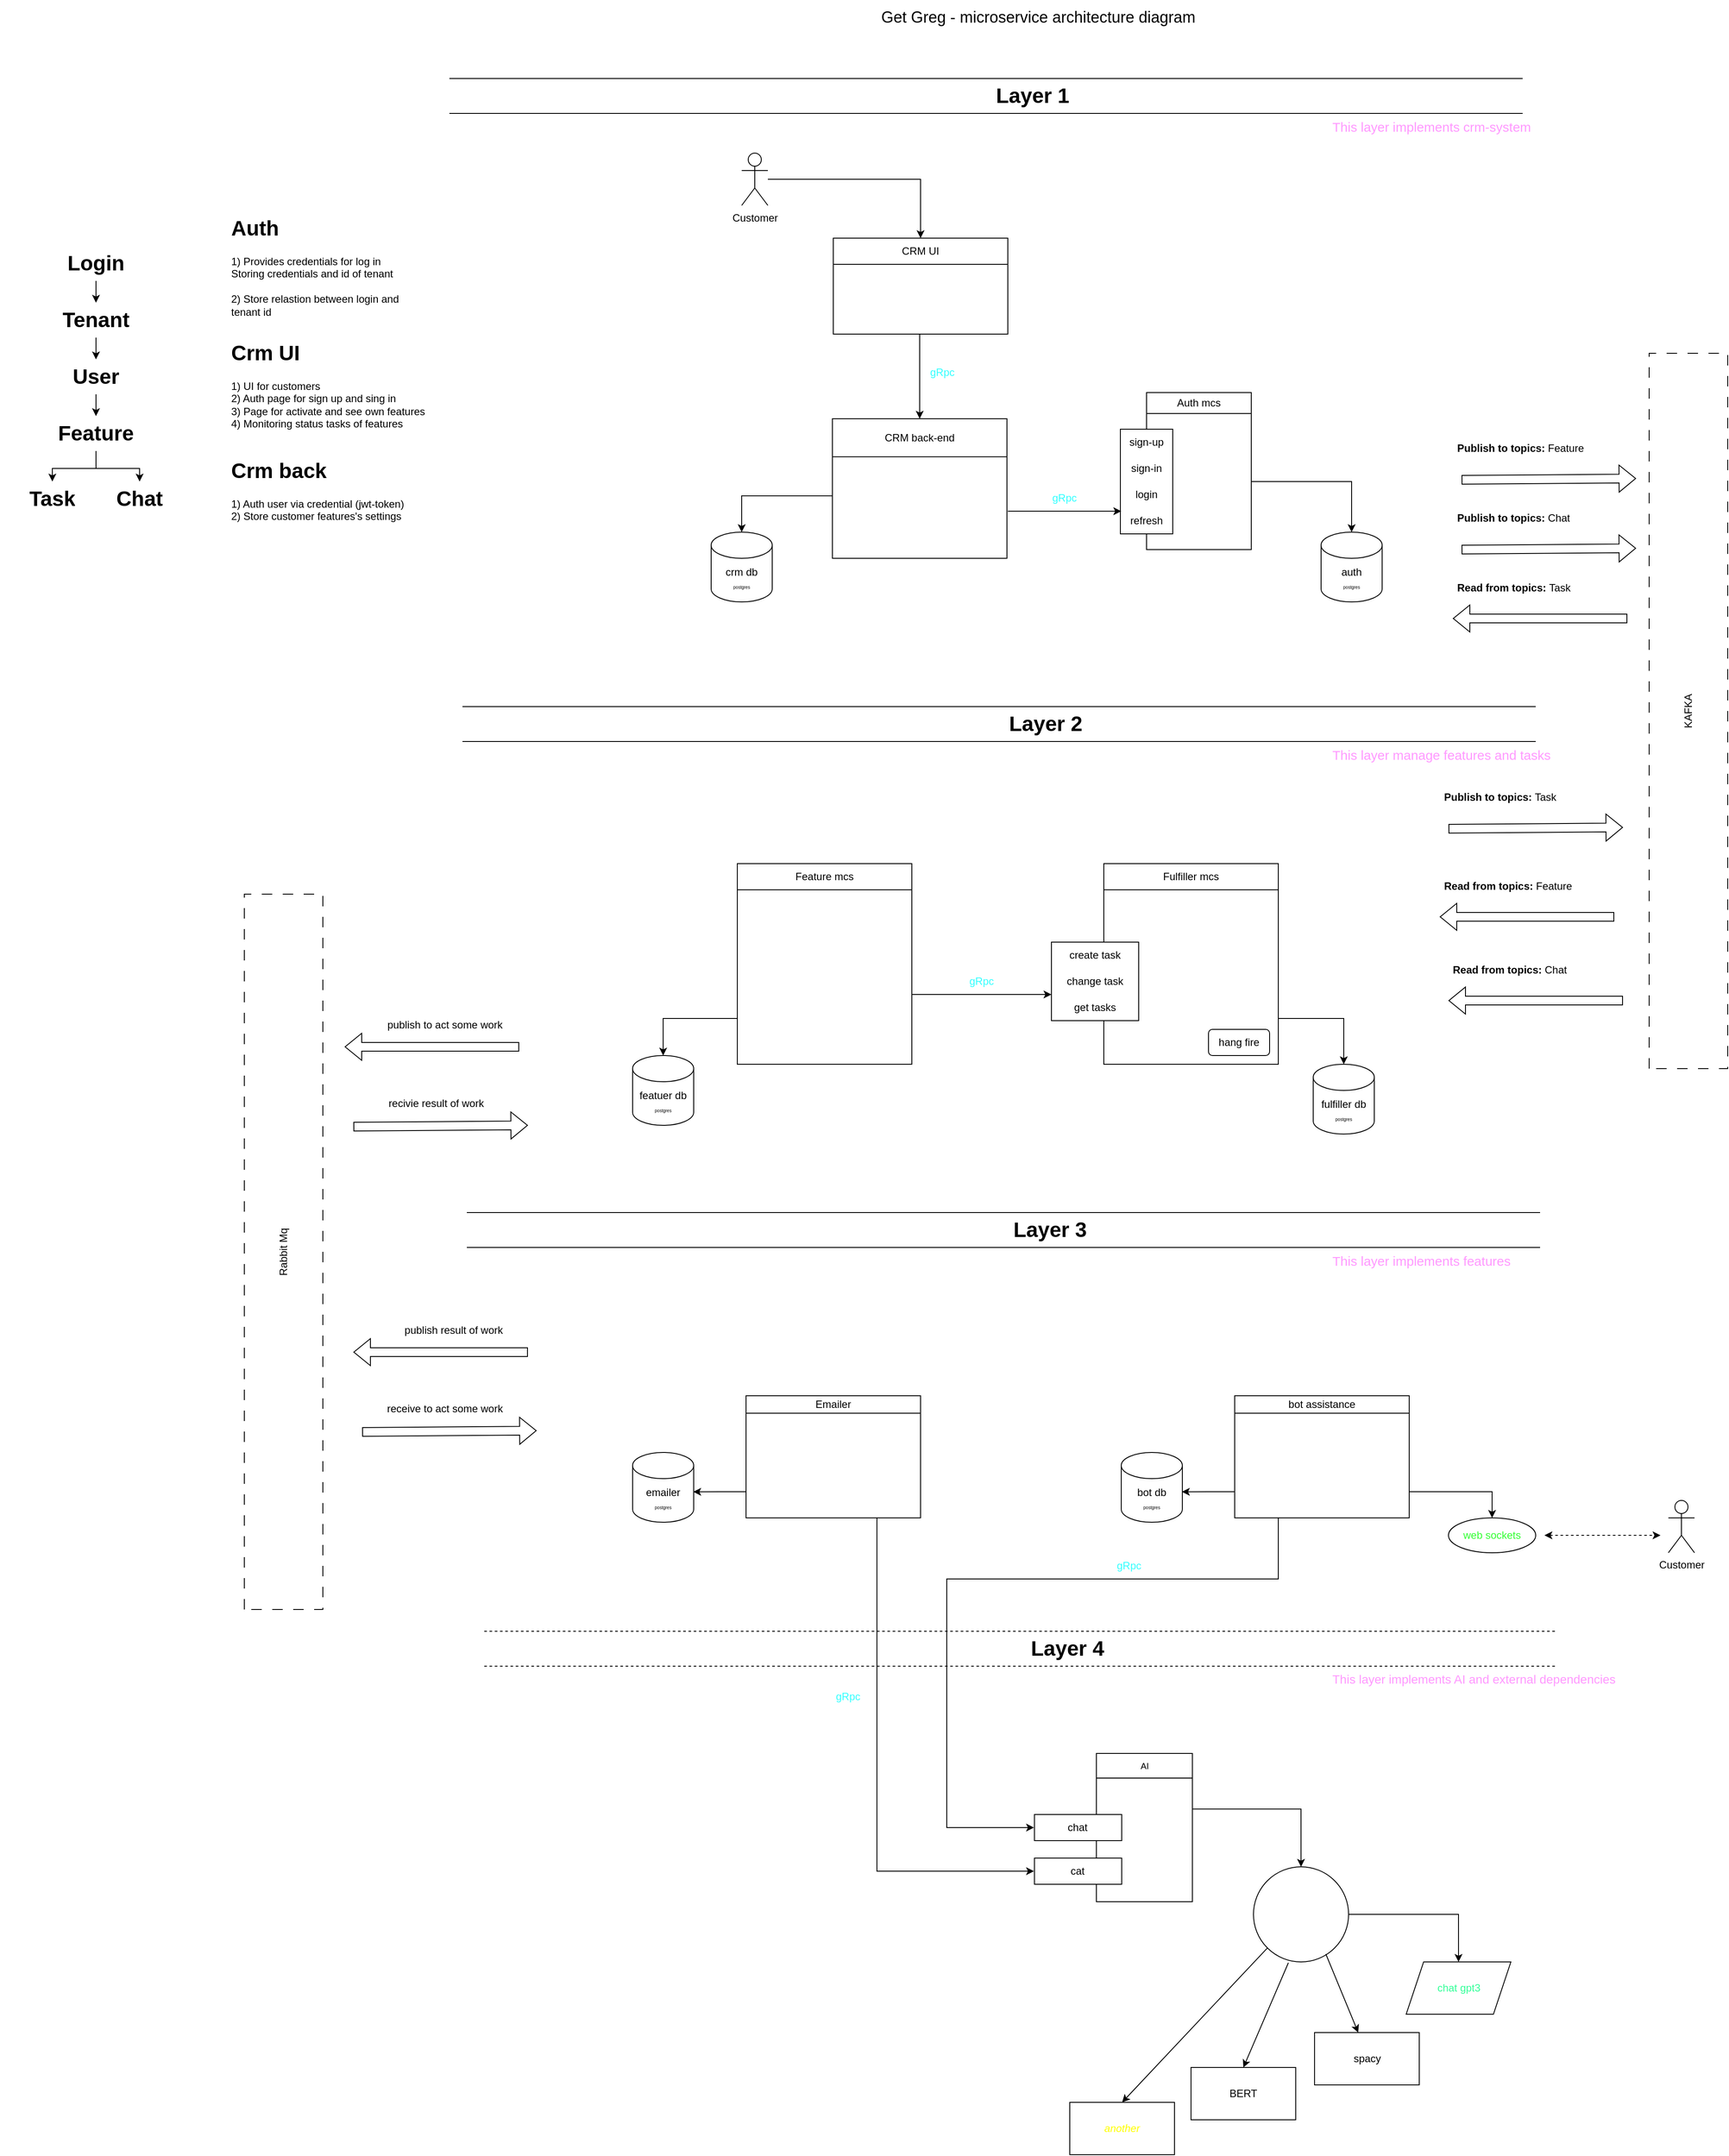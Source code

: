 <mxfile compressed="false" version="21.2.8" type="device">
  <diagram name="Page-1" id="eSH_kngfNYyGtqiUAU6l">
    <mxGraphModel dx="2621" dy="1452" grid="0" gridSize="10" guides="1" tooltips="1" connect="1" arrows="1" fold="1" page="0" pageScale="1" pageWidth="850" pageHeight="1100" math="0" shadow="0">
      <root>
        <mxCell id="0" />
        <mxCell id="1" parent="0" />
        <mxCell id="uR5h2Ec_g3wLGEOiE3Os-3" value="&lt;font style=&quot;font-size: 18px;&quot;&gt;Get Greg - microservice architecture diagram&lt;/font&gt;" style="text;html=1;strokeColor=none;fillColor=none;align=center;verticalAlign=middle;whiteSpace=wrap;rounded=0;fontSize=18;labelBackgroundColor=none;" parent="1" vertex="1">
          <mxGeometry x="360" y="-60" width="530" height="40" as="geometry" />
        </mxCell>
        <mxCell id="uR5h2Ec_g3wLGEOiE3Os-44" style="edgeStyle=orthogonalEdgeStyle;rounded=0;orthogonalLoop=1;jettySize=auto;html=1;exitX=0;exitY=0.75;exitDx=0;exitDy=0;entryX=0.993;entryY=0.564;entryDx=0;entryDy=0;entryPerimeter=0;labelBackgroundColor=none;fontColor=default;" parent="1" source="uR5h2Ec_g3wLGEOiE3Os-4" target="uR5h2Ec_g3wLGEOiE3Os-2" edge="1">
          <mxGeometry relative="1" as="geometry">
            <mxPoint x="240" y="1650" as="targetPoint" />
          </mxGeometry>
        </mxCell>
        <mxCell id="uR5h2Ec_g3wLGEOiE3Os-2" value="emailer&lt;br&gt;&lt;font style=&quot;font-size: 5px;&quot;&gt;postgres&lt;/font&gt;" style="shape=cylinder3;whiteSpace=wrap;html=1;boundedLbl=1;backgroundOutline=1;size=15;labelBackgroundColor=none;" parent="1" vertex="1">
          <mxGeometry x="160" y="1605" width="70" height="80" as="geometry" />
        </mxCell>
        <mxCell id="uR5h2Ec_g3wLGEOiE3Os-51" value="auth&lt;br&gt;&lt;font style=&quot;font-size: 5px;&quot;&gt;postgres&lt;/font&gt;" style="shape=cylinder3;whiteSpace=wrap;html=1;boundedLbl=1;backgroundOutline=1;size=15;verticalAlign=middle;labelBackgroundColor=none;" parent="1" vertex="1">
          <mxGeometry x="949" y="550" width="70" height="80" as="geometry" />
        </mxCell>
        <mxCell id="uR5h2Ec_g3wLGEOiE3Os-101" style="edgeStyle=orthogonalEdgeStyle;rounded=0;orthogonalLoop=1;jettySize=auto;html=1;entryX=0.5;entryY=0;entryDx=0;entryDy=0;labelBackgroundColor=none;fontColor=default;" parent="1" source="uR5h2Ec_g3wLGEOiE3Os-54" target="uR5h2Ec_g3wLGEOiE3Os-50" edge="1">
          <mxGeometry relative="1" as="geometry" />
        </mxCell>
        <mxCell id="uR5h2Ec_g3wLGEOiE3Os-54" value="Customer" style="shape=umlActor;verticalLabelPosition=bottom;verticalAlign=top;html=1;outlineConnect=0;labelBackgroundColor=none;" parent="1" vertex="1">
          <mxGeometry x="285" y="115.5" width="30" height="60" as="geometry" />
        </mxCell>
        <mxCell id="uR5h2Ec_g3wLGEOiE3Os-58" value="" style="group;labelBackgroundColor=none;" parent="1" vertex="1" connectable="0">
          <mxGeometry x="691.53" y="1950" width="110" height="170" as="geometry" />
        </mxCell>
        <mxCell id="uR5h2Ec_g3wLGEOiE3Os-9" value="&lt;font style=&quot;font-size: 10px;&quot;&gt;AI&lt;/font&gt;" style="rounded=0;whiteSpace=wrap;html=1;labelBackgroundColor=none;" parent="uR5h2Ec_g3wLGEOiE3Os-58" vertex="1">
          <mxGeometry width="110" height="28.333" as="geometry" />
        </mxCell>
        <mxCell id="uR5h2Ec_g3wLGEOiE3Os-10" value="" style="rounded=0;whiteSpace=wrap;html=1;labelBackgroundColor=none;" parent="uR5h2Ec_g3wLGEOiE3Os-58" vertex="1">
          <mxGeometry y="28.333" width="110" height="141.667" as="geometry" />
        </mxCell>
        <mxCell id="uR5h2Ec_g3wLGEOiE3Os-275" value="" style="rounded=0;whiteSpace=wrap;html=1;labelBackgroundColor=none;" parent="uR5h2Ec_g3wLGEOiE3Os-58" vertex="1">
          <mxGeometry x="-71" y="120" width="100" height="30" as="geometry" />
        </mxCell>
        <mxCell id="uR5h2Ec_g3wLGEOiE3Os-276" value="cat" style="text;html=1;strokeColor=none;fillColor=none;align=center;verticalAlign=middle;whiteSpace=wrap;rounded=0;labelBackgroundColor=none;" parent="uR5h2Ec_g3wLGEOiE3Os-58" vertex="1">
          <mxGeometry x="-71.53" y="120" width="100" height="30" as="geometry" />
        </mxCell>
        <mxCell id="uR5h2Ec_g3wLGEOiE3Os-59" value="" style="group;labelBackgroundColor=none;" parent="1" vertex="1" connectable="0">
          <mxGeometry x="290" y="1540" width="200" height="140" as="geometry" />
        </mxCell>
        <mxCell id="uR5h2Ec_g3wLGEOiE3Os-1" value="Emailer" style="rounded=0;whiteSpace=wrap;html=1;labelBackgroundColor=none;" parent="uR5h2Ec_g3wLGEOiE3Os-59" vertex="1">
          <mxGeometry width="200" height="20" as="geometry" />
        </mxCell>
        <mxCell id="uR5h2Ec_g3wLGEOiE3Os-4" value="" style="rounded=0;whiteSpace=wrap;html=1;labelBackgroundColor=none;" parent="uR5h2Ec_g3wLGEOiE3Os-59" vertex="1">
          <mxGeometry y="20" width="200" height="120" as="geometry" />
        </mxCell>
        <mxCell id="uR5h2Ec_g3wLGEOiE3Os-64" value="&lt;h1&gt;Auth&lt;/h1&gt;&lt;p&gt;1) Provides credentials for log in&lt;br&gt;Storing credentials and id of tenant&lt;br&gt;&lt;br&gt;2) Store relastion between login and tenant id&amp;nbsp;&lt;/p&gt;" style="text;html=1;strokeColor=none;fillColor=none;spacing=5;spacingTop=-20;whiteSpace=wrap;overflow=hidden;rounded=0;labelBackgroundColor=none;" parent="1" vertex="1">
          <mxGeometry x="-305" y="182" width="210" height="140" as="geometry" />
        </mxCell>
        <mxCell id="uR5h2Ec_g3wLGEOiE3Os-67" value="" style="group;labelBackgroundColor=none;" parent="1" vertex="1" connectable="0">
          <mxGeometry x="749" y="390" width="120" height="180" as="geometry" />
        </mxCell>
        <mxCell id="uR5h2Ec_g3wLGEOiE3Os-65" value="" style="rounded=0;whiteSpace=wrap;html=1;labelBackgroundColor=none;" parent="uR5h2Ec_g3wLGEOiE3Os-67" vertex="1">
          <mxGeometry y="24" width="120" height="156" as="geometry" />
        </mxCell>
        <mxCell id="uR5h2Ec_g3wLGEOiE3Os-66" value="Auth mcs" style="rounded=0;whiteSpace=wrap;html=1;labelBackgroundColor=none;" parent="uR5h2Ec_g3wLGEOiE3Os-67" vertex="1">
          <mxGeometry width="120" height="24" as="geometry" />
        </mxCell>
        <mxCell id="uR5h2Ec_g3wLGEOiE3Os-75" value="" style="group;labelBackgroundColor=none;" parent="uR5h2Ec_g3wLGEOiE3Os-67" vertex="1" connectable="0">
          <mxGeometry x="-30" y="42" width="60" height="120" as="geometry" />
        </mxCell>
        <mxCell id="uR5h2Ec_g3wLGEOiE3Os-78" value="" style="group;labelBackgroundColor=none;" parent="uR5h2Ec_g3wLGEOiE3Os-75" vertex="1" connectable="0">
          <mxGeometry width="60" height="120" as="geometry" />
        </mxCell>
        <mxCell id="uR5h2Ec_g3wLGEOiE3Os-74" value="" style="rounded=0;whiteSpace=wrap;html=1;labelBackgroundColor=none;" parent="uR5h2Ec_g3wLGEOiE3Os-78" vertex="1">
          <mxGeometry width="60" height="120" as="geometry" />
        </mxCell>
        <mxCell id="uR5h2Ec_g3wLGEOiE3Os-69" value="sign-up" style="text;html=1;strokeColor=none;fillColor=none;align=center;verticalAlign=middle;whiteSpace=wrap;rounded=0;labelBackgroundColor=none;" parent="uR5h2Ec_g3wLGEOiE3Os-78" vertex="1">
          <mxGeometry width="60" height="30" as="geometry" />
        </mxCell>
        <mxCell id="uR5h2Ec_g3wLGEOiE3Os-70" value="sign-in" style="text;html=1;strokeColor=none;fillColor=none;align=center;verticalAlign=middle;whiteSpace=wrap;rounded=0;labelBackgroundColor=none;" parent="uR5h2Ec_g3wLGEOiE3Os-78" vertex="1">
          <mxGeometry y="30" width="60" height="30" as="geometry" />
        </mxCell>
        <mxCell id="uR5h2Ec_g3wLGEOiE3Os-71" value="login" style="text;html=1;strokeColor=none;fillColor=none;align=center;verticalAlign=middle;whiteSpace=wrap;rounded=0;labelBackgroundColor=none;" parent="uR5h2Ec_g3wLGEOiE3Os-78" vertex="1">
          <mxGeometry y="60" width="60" height="30" as="geometry" />
        </mxCell>
        <mxCell id="uR5h2Ec_g3wLGEOiE3Os-72" value="refresh" style="text;html=1;strokeColor=none;fillColor=none;align=center;verticalAlign=middle;whiteSpace=wrap;rounded=0;labelBackgroundColor=none;" parent="uR5h2Ec_g3wLGEOiE3Os-78" vertex="1">
          <mxGeometry y="90" width="60" height="30" as="geometry" />
        </mxCell>
        <mxCell id="uR5h2Ec_g3wLGEOiE3Os-68" style="edgeStyle=orthogonalEdgeStyle;rounded=0;orthogonalLoop=1;jettySize=auto;html=1;exitX=1;exitY=0.5;exitDx=0;exitDy=0;entryX=0.5;entryY=0;entryDx=0;entryDy=0;entryPerimeter=0;labelBackgroundColor=none;fontColor=default;" parent="1" source="uR5h2Ec_g3wLGEOiE3Os-65" target="uR5h2Ec_g3wLGEOiE3Os-51" edge="1">
          <mxGeometry relative="1" as="geometry" />
        </mxCell>
        <mxCell id="uR5h2Ec_g3wLGEOiE3Os-84" value="" style="group;labelBackgroundColor=none;" parent="1" vertex="1" connectable="0">
          <mxGeometry x="390" y="213" width="200" height="110" as="geometry" />
        </mxCell>
        <mxCell id="uR5h2Ec_g3wLGEOiE3Os-49" value="" style="rounded=0;whiteSpace=wrap;html=1;labelBackgroundColor=none;" parent="uR5h2Ec_g3wLGEOiE3Os-84" vertex="1">
          <mxGeometry y="11.579" width="200" height="98.421" as="geometry" />
        </mxCell>
        <mxCell id="uR5h2Ec_g3wLGEOiE3Os-50" value="CRM UI" style="rounded=0;whiteSpace=wrap;html=1;labelBackgroundColor=none;" parent="uR5h2Ec_g3wLGEOiE3Os-84" vertex="1">
          <mxGeometry width="200" height="30" as="geometry" />
        </mxCell>
        <mxCell id="uR5h2Ec_g3wLGEOiE3Os-88" value="&lt;h1&gt;Crm UI&lt;/h1&gt;&lt;p&gt;1) UI for customers&lt;br&gt;2) Auth page for sign up and sing in&lt;br&gt;3) Page for activate and see own features&lt;br&gt;4) Monitoring status tasks of features&lt;/p&gt;" style="text;html=1;strokeColor=none;fillColor=none;spacing=5;spacingTop=-20;whiteSpace=wrap;overflow=hidden;rounded=0;labelBackgroundColor=none;" parent="1" vertex="1">
          <mxGeometry x="-305" y="325" width="260" height="135" as="geometry" />
        </mxCell>
        <mxCell id="uR5h2Ec_g3wLGEOiE3Os-91" value="" style="group;labelBackgroundColor=none;" parent="1" vertex="1" connectable="0">
          <mxGeometry x="389" y="420" width="200" height="184" as="geometry" />
        </mxCell>
        <mxCell id="uR5h2Ec_g3wLGEOiE3Os-92" value="" style="rounded=0;whiteSpace=wrap;html=1;labelBackgroundColor=none;" parent="uR5h2Ec_g3wLGEOiE3Os-91" vertex="1">
          <mxGeometry y="16.842" width="200" height="143.158" as="geometry" />
        </mxCell>
        <mxCell id="uR5h2Ec_g3wLGEOiE3Os-93" value="CRM back-end" style="rounded=0;whiteSpace=wrap;html=1;labelBackgroundColor=none;" parent="uR5h2Ec_g3wLGEOiE3Os-91" vertex="1">
          <mxGeometry width="200" height="43.636" as="geometry" />
        </mxCell>
        <mxCell id="uR5h2Ec_g3wLGEOiE3Os-96" value="" style="endArrow=classic;html=1;rounded=0;entryX=0.5;entryY=0;entryDx=0;entryDy=0;labelBackgroundColor=none;fontColor=default;" parent="1" target="uR5h2Ec_g3wLGEOiE3Os-93" edge="1">
          <mxGeometry width="50" height="50" relative="1" as="geometry">
            <mxPoint x="489" y="323" as="sourcePoint" />
            <mxPoint x="489.5" y="350" as="targetPoint" />
          </mxGeometry>
        </mxCell>
        <mxCell id="uR5h2Ec_g3wLGEOiE3Os-97" value="&lt;font color=&quot;#33ffff&quot;&gt;gRpc&lt;/font&gt;" style="text;html=1;strokeColor=none;fillColor=none;align=center;verticalAlign=middle;whiteSpace=wrap;rounded=0;labelBackgroundColor=none;" parent="1" vertex="1">
          <mxGeometry x="490" y="351.5" width="50" height="30" as="geometry" />
        </mxCell>
        <mxCell id="uR5h2Ec_g3wLGEOiE3Os-99" value="&lt;h1&gt;Crm back&lt;/h1&gt;&lt;p&gt;1) Auth user via credential (jwt-token)&lt;br&gt;2) Store customer features&#39;s settings&lt;br&gt;&lt;/p&gt;" style="text;html=1;strokeColor=none;fillColor=none;spacing=5;spacingTop=-20;whiteSpace=wrap;overflow=hidden;rounded=0;labelBackgroundColor=none;" parent="1" vertex="1">
          <mxGeometry x="-305" y="460" width="240" height="100" as="geometry" />
        </mxCell>
        <mxCell id="uR5h2Ec_g3wLGEOiE3Os-104" value="" style="group;labelBackgroundColor=none;" parent="1" vertex="1" connectable="0">
          <mxGeometry x="590" y="496" width="130" height="30" as="geometry" />
        </mxCell>
        <mxCell id="uR5h2Ec_g3wLGEOiE3Os-94" value="" style="endArrow=classic;html=1;rounded=0;labelBackgroundColor=none;fontColor=default;" parent="uR5h2Ec_g3wLGEOiE3Os-104" edge="1">
          <mxGeometry width="50" height="50" relative="1" as="geometry">
            <mxPoint y="30" as="sourcePoint" />
            <mxPoint x="130" y="30" as="targetPoint" />
          </mxGeometry>
        </mxCell>
        <mxCell id="uR5h2Ec_g3wLGEOiE3Os-95" value="&lt;font color=&quot;#33ffff&quot;&gt;gRpc&lt;/font&gt;" style="text;html=1;strokeColor=none;fillColor=none;align=center;verticalAlign=middle;whiteSpace=wrap;rounded=0;labelBackgroundColor=none;" parent="uR5h2Ec_g3wLGEOiE3Os-104" vertex="1">
          <mxGeometry x="35" width="60" height="30" as="geometry" />
        </mxCell>
        <mxCell id="uR5h2Ec_g3wLGEOiE3Os-126" style="edgeStyle=orthogonalEdgeStyle;rounded=0;orthogonalLoop=1;jettySize=auto;html=1;exitX=0.5;exitY=1;exitDx=0;exitDy=0;entryX=0.5;entryY=0;entryDx=0;entryDy=0;labelBackgroundColor=none;fontColor=default;" parent="1" source="uR5h2Ec_g3wLGEOiE3Os-116" target="uR5h2Ec_g3wLGEOiE3Os-117" edge="1">
          <mxGeometry relative="1" as="geometry" />
        </mxCell>
        <mxCell id="uR5h2Ec_g3wLGEOiE3Os-281" style="edgeStyle=orthogonalEdgeStyle;rounded=0;orthogonalLoop=1;jettySize=auto;html=1;exitX=0.5;exitY=1;exitDx=0;exitDy=0;labelBackgroundColor=none;fontColor=default;" parent="1" source="uR5h2Ec_g3wLGEOiE3Os-116" target="uR5h2Ec_g3wLGEOiE3Os-280" edge="1">
          <mxGeometry relative="1" as="geometry" />
        </mxCell>
        <mxCell id="uR5h2Ec_g3wLGEOiE3Os-116" value="&lt;h1&gt;Feature&lt;/h1&gt;" style="text;html=1;strokeColor=none;fillColor=none;spacing=5;spacingTop=-20;whiteSpace=wrap;overflow=hidden;rounded=0;flipH=1;flipV=1;align=center;labelBackgroundColor=none;" parent="1" vertex="1">
          <mxGeometry x="-515" y="417" width="120" height="40" as="geometry" />
        </mxCell>
        <mxCell id="uR5h2Ec_g3wLGEOiE3Os-117" value="&lt;h1&gt;Chat&lt;/h1&gt;" style="text;html=1;strokeColor=none;fillColor=none;spacing=5;spacingTop=-20;whiteSpace=wrap;overflow=hidden;rounded=0;flipH=1;flipV=1;align=center;labelBackgroundColor=none;" parent="1" vertex="1">
          <mxGeometry x="-465" y="492" width="120" height="40" as="geometry" />
        </mxCell>
        <mxCell id="uR5h2Ec_g3wLGEOiE3Os-125" style="edgeStyle=orthogonalEdgeStyle;rounded=0;orthogonalLoop=1;jettySize=auto;html=1;exitX=0.5;exitY=1;exitDx=0;exitDy=0;entryX=0.5;entryY=0;entryDx=0;entryDy=0;labelBackgroundColor=none;fontColor=default;" parent="1" source="uR5h2Ec_g3wLGEOiE3Os-119" target="uR5h2Ec_g3wLGEOiE3Os-116" edge="1">
          <mxGeometry relative="1" as="geometry" />
        </mxCell>
        <mxCell id="uR5h2Ec_g3wLGEOiE3Os-119" value="&lt;h1&gt;User&lt;/h1&gt;" style="text;html=1;strokeColor=none;fillColor=none;spacing=5;spacingTop=-20;whiteSpace=wrap;overflow=hidden;rounded=0;flipH=1;flipV=1;align=center;labelBackgroundColor=none;" parent="1" vertex="1">
          <mxGeometry x="-515" y="352" width="120" height="40" as="geometry" />
        </mxCell>
        <mxCell id="uR5h2Ec_g3wLGEOiE3Os-124" style="edgeStyle=orthogonalEdgeStyle;rounded=0;orthogonalLoop=1;jettySize=auto;html=1;exitX=0.5;exitY=1;exitDx=0;exitDy=0;entryX=0.5;entryY=0;entryDx=0;entryDy=0;labelBackgroundColor=none;fontColor=default;" parent="1" source="uR5h2Ec_g3wLGEOiE3Os-120" target="uR5h2Ec_g3wLGEOiE3Os-119" edge="1">
          <mxGeometry relative="1" as="geometry" />
        </mxCell>
        <mxCell id="uR5h2Ec_g3wLGEOiE3Os-120" value="&lt;h1&gt;Tenant&lt;/h1&gt;" style="text;html=1;strokeColor=none;fillColor=none;spacing=5;spacingTop=-20;whiteSpace=wrap;overflow=hidden;rounded=0;flipH=1;flipV=1;align=center;labelBackgroundColor=none;" parent="1" vertex="1">
          <mxGeometry x="-515" y="287" width="120" height="40" as="geometry" />
        </mxCell>
        <mxCell id="uR5h2Ec_g3wLGEOiE3Os-123" style="edgeStyle=orthogonalEdgeStyle;rounded=0;orthogonalLoop=1;jettySize=auto;html=1;exitX=0.5;exitY=1;exitDx=0;exitDy=0;entryX=0.5;entryY=0;entryDx=0;entryDy=0;labelBackgroundColor=none;fontColor=default;" parent="1" source="uR5h2Ec_g3wLGEOiE3Os-122" target="uR5h2Ec_g3wLGEOiE3Os-120" edge="1">
          <mxGeometry relative="1" as="geometry" />
        </mxCell>
        <mxCell id="uR5h2Ec_g3wLGEOiE3Os-122" value="&lt;h1&gt;Login&lt;/h1&gt;" style="text;html=1;strokeColor=none;fillColor=none;spacing=5;spacingTop=-20;whiteSpace=wrap;overflow=hidden;rounded=0;flipH=1;flipV=1;align=center;labelBackgroundColor=none;" parent="1" vertex="1">
          <mxGeometry x="-515" y="222" width="120" height="40" as="geometry" />
        </mxCell>
        <mxCell id="uR5h2Ec_g3wLGEOiE3Os-133" value="" style="group;flipH=0;flipV=1;labelBackgroundColor=none;" parent="1" vertex="1" connectable="0">
          <mxGeometry x="-50" y="30" width="1230" height="40" as="geometry" />
        </mxCell>
        <mxCell id="uR5h2Ec_g3wLGEOiE3Os-134" value="" style="group;labelBackgroundColor=none;" parent="uR5h2Ec_g3wLGEOiE3Os-133" vertex="1" connectable="0">
          <mxGeometry width="1230.0" height="40" as="geometry" />
        </mxCell>
        <mxCell id="uR5h2Ec_g3wLGEOiE3Os-135" value="&lt;h1&gt;Layer 1&lt;/h1&gt;" style="text;html=1;strokeColor=none;fillColor=none;spacing=5;spacingTop=-20;whiteSpace=wrap;overflow=hidden;rounded=0;flipH=1;flipV=1;align=center;labelBackgroundColor=none;" parent="uR5h2Ec_g3wLGEOiE3Os-134" vertex="1">
          <mxGeometry x="539.474" width="258.947" height="40" as="geometry" />
        </mxCell>
        <mxCell id="uR5h2Ec_g3wLGEOiE3Os-136" value="" style="endArrow=none;html=1;rounded=0;align=center;labelBackgroundColor=none;fontColor=default;" parent="uR5h2Ec_g3wLGEOiE3Os-134" edge="1">
          <mxGeometry width="50" height="50" relative="1" as="geometry">
            <mxPoint as="sourcePoint" />
            <mxPoint x="1230.0" as="targetPoint" />
          </mxGeometry>
        </mxCell>
        <mxCell id="uR5h2Ec_g3wLGEOiE3Os-137" value="" style="endArrow=none;html=1;rounded=0;align=center;labelBackgroundColor=none;fontColor=default;" parent="uR5h2Ec_g3wLGEOiE3Os-134" edge="1">
          <mxGeometry width="50" height="50" relative="1" as="geometry">
            <mxPoint y="40" as="sourcePoint" />
            <mxPoint x="1230.0" y="40" as="targetPoint" />
          </mxGeometry>
        </mxCell>
        <mxCell id="uR5h2Ec_g3wLGEOiE3Os-138" value="" style="group;flipH=0;flipV=1;labelBackgroundColor=none;" parent="1" vertex="1" connectable="0">
          <mxGeometry x="-35" y="750" width="1230" height="40" as="geometry" />
        </mxCell>
        <mxCell id="uR5h2Ec_g3wLGEOiE3Os-139" value="" style="group;labelBackgroundColor=none;" parent="uR5h2Ec_g3wLGEOiE3Os-138" vertex="1" connectable="0">
          <mxGeometry width="1230.0" height="40" as="geometry" />
        </mxCell>
        <mxCell id="uR5h2Ec_g3wLGEOiE3Os-140" value="&lt;h1&gt;Layer 2&lt;/h1&gt;" style="text;html=1;strokeColor=none;fillColor=none;spacing=5;spacingTop=-20;whiteSpace=wrap;overflow=hidden;rounded=0;flipH=1;flipV=1;align=center;labelBackgroundColor=none;" parent="uR5h2Ec_g3wLGEOiE3Os-139" vertex="1">
          <mxGeometry x="539.474" width="258.947" height="40" as="geometry" />
        </mxCell>
        <mxCell id="uR5h2Ec_g3wLGEOiE3Os-141" value="" style="endArrow=none;html=1;rounded=0;align=center;labelBackgroundColor=none;fontColor=default;" parent="uR5h2Ec_g3wLGEOiE3Os-139" edge="1">
          <mxGeometry width="50" height="50" relative="1" as="geometry">
            <mxPoint as="sourcePoint" />
            <mxPoint x="1230.0" as="targetPoint" />
          </mxGeometry>
        </mxCell>
        <mxCell id="uR5h2Ec_g3wLGEOiE3Os-142" value="" style="endArrow=none;html=1;rounded=0;align=center;labelBackgroundColor=none;fontColor=default;" parent="uR5h2Ec_g3wLGEOiE3Os-139" edge="1">
          <mxGeometry width="50" height="50" relative="1" as="geometry">
            <mxPoint y="40" as="sourcePoint" />
            <mxPoint x="1230.0" y="40" as="targetPoint" />
          </mxGeometry>
        </mxCell>
        <mxCell id="uR5h2Ec_g3wLGEOiE3Os-149" value="" style="group;flipH=0;flipV=1;labelBackgroundColor=none;" parent="1" vertex="1" connectable="0">
          <mxGeometry x="-30" y="1330" width="1230" height="40" as="geometry" />
        </mxCell>
        <mxCell id="uR5h2Ec_g3wLGEOiE3Os-150" value="" style="group;labelBackgroundColor=none;" parent="uR5h2Ec_g3wLGEOiE3Os-149" vertex="1" connectable="0">
          <mxGeometry width="1230.0" height="40" as="geometry" />
        </mxCell>
        <mxCell id="uR5h2Ec_g3wLGEOiE3Os-151" value="&lt;h1&gt;Layer 3&lt;/h1&gt;" style="text;html=1;strokeColor=none;fillColor=none;spacing=5;spacingTop=-20;whiteSpace=wrap;overflow=hidden;rounded=0;flipH=1;flipV=1;align=center;labelBackgroundColor=none;" parent="uR5h2Ec_g3wLGEOiE3Os-150" vertex="1">
          <mxGeometry x="539.474" width="258.947" height="40" as="geometry" />
        </mxCell>
        <mxCell id="uR5h2Ec_g3wLGEOiE3Os-152" value="" style="endArrow=none;html=1;rounded=0;align=center;labelBackgroundColor=none;fontColor=default;" parent="uR5h2Ec_g3wLGEOiE3Os-150" edge="1">
          <mxGeometry width="50" height="50" relative="1" as="geometry">
            <mxPoint as="sourcePoint" />
            <mxPoint x="1230.0" as="targetPoint" />
          </mxGeometry>
        </mxCell>
        <mxCell id="uR5h2Ec_g3wLGEOiE3Os-153" value="" style="endArrow=none;html=1;rounded=0;align=center;labelBackgroundColor=none;fontColor=default;" parent="uR5h2Ec_g3wLGEOiE3Os-150" edge="1">
          <mxGeometry width="50" height="50" relative="1" as="geometry">
            <mxPoint y="40" as="sourcePoint" />
            <mxPoint x="1230.0" y="40" as="targetPoint" />
          </mxGeometry>
        </mxCell>
        <mxCell id="uR5h2Ec_g3wLGEOiE3Os-169" value="KAFKA" style="rounded=0;whiteSpace=wrap;html=1;rotation=-90;dashed=1;dashPattern=12 12;labelBackgroundColor=none;" parent="1" vertex="1">
          <mxGeometry x="960" y="710" width="820" height="90" as="geometry" />
        </mxCell>
        <mxCell id="uR5h2Ec_g3wLGEOiE3Os-171" value="" style="shape=flexArrow;endArrow=classic;html=1;rounded=0;labelBackgroundColor=none;fontColor=default;" parent="1" edge="1">
          <mxGeometry width="50" height="50" relative="1" as="geometry">
            <mxPoint x="1110" y="570" as="sourcePoint" />
            <mxPoint x="1310" y="568.5" as="targetPoint" />
          </mxGeometry>
        </mxCell>
        <mxCell id="uR5h2Ec_g3wLGEOiE3Os-173" value="&lt;h1 style=&quot;&quot;&gt;&lt;font style=&quot;font-size: 12px;&quot;&gt;Publish to topics: &lt;span style=&quot;font-weight: 400;&quot;&gt;Chat&lt;/span&gt;&lt;/font&gt;&lt;/h1&gt;" style="text;html=1;strokeColor=none;fillColor=none;spacing=5;spacingTop=-20;whiteSpace=wrap;overflow=hidden;rounded=0;fontSize=12;labelBackgroundColor=none;" parent="1" vertex="1">
          <mxGeometry x="1100" y="510" width="190" height="40" as="geometry" />
        </mxCell>
        <mxCell id="uR5h2Ec_g3wLGEOiE3Os-174" value="" style="shape=flexArrow;endArrow=classic;html=1;rounded=0;labelBackgroundColor=none;fontColor=default;" parent="1" edge="1">
          <mxGeometry width="50" height="50" relative="1" as="geometry">
            <mxPoint x="1300" y="649" as="sourcePoint" />
            <mxPoint x="1100" y="649" as="targetPoint" />
          </mxGeometry>
        </mxCell>
        <mxCell id="uR5h2Ec_g3wLGEOiE3Os-176" value="&lt;h1 style=&quot;&quot;&gt;&lt;font style=&quot;font-size: 12px;&quot;&gt;Read from topics: &lt;span style=&quot;font-weight: 400;&quot;&gt;Task&lt;/span&gt;&lt;/font&gt;&lt;/h1&gt;&lt;p style=&quot;&quot;&gt;&lt;br&gt;&lt;/p&gt;" style="text;html=1;strokeColor=none;fillColor=none;spacing=5;spacingTop=-20;whiteSpace=wrap;overflow=hidden;rounded=0;fontSize=12;labelBackgroundColor=none;" parent="1" vertex="1">
          <mxGeometry x="1100" y="590" width="220" height="40" as="geometry" />
        </mxCell>
        <mxCell id="uR5h2Ec_g3wLGEOiE3Os-177" value="" style="shape=flexArrow;endArrow=classic;html=1;rounded=0;labelBackgroundColor=none;fontColor=default;" parent="1" edge="1">
          <mxGeometry width="50" height="50" relative="1" as="geometry">
            <mxPoint x="1095" y="890" as="sourcePoint" />
            <mxPoint x="1295" y="888.5" as="targetPoint" />
          </mxGeometry>
        </mxCell>
        <mxCell id="uR5h2Ec_g3wLGEOiE3Os-178" value="&lt;h1 style=&quot;&quot;&gt;&lt;font style=&quot;font-size: 12px;&quot;&gt;Publish to topics: &lt;span style=&quot;font-weight: 400;&quot;&gt;Task&lt;/span&gt;&lt;/font&gt;&lt;/h1&gt;" style="text;html=1;strokeColor=none;fillColor=none;spacing=5;spacingTop=-20;whiteSpace=wrap;overflow=hidden;rounded=0;fontSize=12;labelBackgroundColor=none;" parent="1" vertex="1">
          <mxGeometry x="1085" y="830" width="190" height="40" as="geometry" />
        </mxCell>
        <mxCell id="uR5h2Ec_g3wLGEOiE3Os-179" value="" style="shape=flexArrow;endArrow=classic;html=1;rounded=0;labelBackgroundColor=none;fontColor=default;" parent="1" edge="1">
          <mxGeometry width="50" height="50" relative="1" as="geometry">
            <mxPoint x="1285" y="991" as="sourcePoint" />
            <mxPoint x="1085" y="991" as="targetPoint" />
          </mxGeometry>
        </mxCell>
        <mxCell id="uR5h2Ec_g3wLGEOiE3Os-180" value="&lt;h1 style=&quot;&quot;&gt;&lt;font style=&quot;font-size: 12px;&quot;&gt;Read from topics: &lt;span style=&quot;font-weight: 400;&quot;&gt;Feature&lt;/span&gt;&lt;/font&gt;&lt;/h1&gt;&lt;p style=&quot;&quot;&gt;&lt;br&gt;&lt;/p&gt;" style="text;html=1;strokeColor=none;fillColor=none;spacing=5;spacingTop=-20;whiteSpace=wrap;overflow=hidden;rounded=0;fontSize=12;labelBackgroundColor=none;" parent="1" vertex="1">
          <mxGeometry x="1085" y="932" width="220" height="40" as="geometry" />
        </mxCell>
        <mxCell id="uR5h2Ec_g3wLGEOiE3Os-185" value="crm db&lt;br&gt;&lt;font style=&quot;font-size: 5px;&quot;&gt;postgres&lt;/font&gt;" style="shape=cylinder3;whiteSpace=wrap;html=1;boundedLbl=1;backgroundOutline=1;size=15;labelBackgroundColor=none;" parent="1" vertex="1">
          <mxGeometry x="250" y="550" width="70" height="80" as="geometry" />
        </mxCell>
        <mxCell id="uR5h2Ec_g3wLGEOiE3Os-186" style="edgeStyle=orthogonalEdgeStyle;rounded=0;orthogonalLoop=1;jettySize=auto;html=1;exitX=0;exitY=0.5;exitDx=0;exitDy=0;entryX=0.5;entryY=0;entryDx=0;entryDy=0;entryPerimeter=0;labelBackgroundColor=none;fontColor=default;" parent="1" source="uR5h2Ec_g3wLGEOiE3Os-92" target="uR5h2Ec_g3wLGEOiE3Os-185" edge="1">
          <mxGeometry relative="1" as="geometry" />
        </mxCell>
        <mxCell id="uR5h2Ec_g3wLGEOiE3Os-187" value="fulfiller db&lt;br&gt;&lt;font style=&quot;font-size: 5px;&quot;&gt;postgres&lt;/font&gt;" style="shape=cylinder3;whiteSpace=wrap;html=1;boundedLbl=1;backgroundOutline=1;size=15;labelBackgroundColor=none;" parent="1" vertex="1">
          <mxGeometry x="940" y="1160" width="70" height="80" as="geometry" />
        </mxCell>
        <mxCell id="uR5h2Ec_g3wLGEOiE3Os-196" value="" style="group;labelBackgroundColor=none;" parent="1" vertex="1" connectable="0">
          <mxGeometry x="280" y="930" width="200" height="230" as="geometry" />
        </mxCell>
        <mxCell id="uR5h2Ec_g3wLGEOiE3Os-197" value="" style="rounded=0;whiteSpace=wrap;html=1;labelBackgroundColor=none;" parent="uR5h2Ec_g3wLGEOiE3Os-196" vertex="1">
          <mxGeometry y="20" width="200" height="210" as="geometry" />
        </mxCell>
        <mxCell id="uR5h2Ec_g3wLGEOiE3Os-198" value="Feature mcs" style="rounded=0;whiteSpace=wrap;html=1;labelBackgroundColor=none;" parent="uR5h2Ec_g3wLGEOiE3Os-196" vertex="1">
          <mxGeometry width="200" height="30" as="geometry" />
        </mxCell>
        <mxCell id="uR5h2Ec_g3wLGEOiE3Os-199" value="featuer db&lt;br&gt;&lt;font style=&quot;font-size: 5px;&quot;&gt;postgres&lt;/font&gt;" style="shape=cylinder3;whiteSpace=wrap;html=1;boundedLbl=1;backgroundOutline=1;size=15;labelBackgroundColor=none;" parent="1" vertex="1">
          <mxGeometry x="160" y="1150" width="70" height="80" as="geometry" />
        </mxCell>
        <mxCell id="uR5h2Ec_g3wLGEOiE3Os-211" value="" style="group;labelBackgroundColor=none;" parent="1" vertex="1" connectable="0">
          <mxGeometry x="640" y="930" width="260" height="230" as="geometry" />
        </mxCell>
        <mxCell id="uR5h2Ec_g3wLGEOiE3Os-166" value="" style="group;labelBackgroundColor=none;" parent="uR5h2Ec_g3wLGEOiE3Os-211" vertex="1" connectable="0">
          <mxGeometry x="60" width="200" height="230" as="geometry" />
        </mxCell>
        <mxCell id="uR5h2Ec_g3wLGEOiE3Os-167" value="" style="rounded=0;whiteSpace=wrap;html=1;labelBackgroundColor=none;" parent="uR5h2Ec_g3wLGEOiE3Os-166" vertex="1">
          <mxGeometry y="20" width="200" height="210" as="geometry" />
        </mxCell>
        <mxCell id="uR5h2Ec_g3wLGEOiE3Os-168" value="Fulfiller mcs" style="rounded=0;whiteSpace=wrap;html=1;labelBackgroundColor=none;" parent="uR5h2Ec_g3wLGEOiE3Os-166" vertex="1">
          <mxGeometry width="200" height="30" as="geometry" />
        </mxCell>
        <mxCell id="uR5h2Ec_g3wLGEOiE3Os-220" value="hang fire" style="rounded=1;whiteSpace=wrap;html=1;labelBackgroundColor=none;" parent="uR5h2Ec_g3wLGEOiE3Os-166" vertex="1">
          <mxGeometry x="120" y="190" width="70" height="30" as="geometry" />
        </mxCell>
        <mxCell id="uR5h2Ec_g3wLGEOiE3Os-210" value="" style="group;labelBackgroundColor=none;" parent="uR5h2Ec_g3wLGEOiE3Os-211" vertex="1" connectable="0">
          <mxGeometry y="90" width="100" height="90" as="geometry" />
        </mxCell>
        <mxCell id="uR5h2Ec_g3wLGEOiE3Os-205" value="" style="rounded=0;whiteSpace=wrap;html=1;labelBackgroundColor=none;" parent="uR5h2Ec_g3wLGEOiE3Os-210" vertex="1">
          <mxGeometry width="100" height="90" as="geometry" />
        </mxCell>
        <mxCell id="uR5h2Ec_g3wLGEOiE3Os-206" value="create task" style="text;html=1;strokeColor=none;fillColor=none;align=center;verticalAlign=middle;whiteSpace=wrap;rounded=0;labelBackgroundColor=none;" parent="uR5h2Ec_g3wLGEOiE3Os-210" vertex="1">
          <mxGeometry width="100" height="30" as="geometry" />
        </mxCell>
        <mxCell id="uR5h2Ec_g3wLGEOiE3Os-207" value="change task" style="text;html=1;strokeColor=none;fillColor=none;align=center;verticalAlign=middle;whiteSpace=wrap;rounded=0;labelBackgroundColor=none;" parent="uR5h2Ec_g3wLGEOiE3Os-210" vertex="1">
          <mxGeometry y="30" width="100" height="30" as="geometry" />
        </mxCell>
        <mxCell id="uR5h2Ec_g3wLGEOiE3Os-208" value="get tasks" style="text;html=1;strokeColor=none;fillColor=none;align=center;verticalAlign=middle;whiteSpace=wrap;rounded=0;labelBackgroundColor=none;" parent="uR5h2Ec_g3wLGEOiE3Os-210" vertex="1">
          <mxGeometry y="60" width="100" height="30" as="geometry" />
        </mxCell>
        <mxCell id="uR5h2Ec_g3wLGEOiE3Os-213" value="" style="group;labelBackgroundColor=none;" parent="1" vertex="1" connectable="0">
          <mxGeometry x="480" y="1050" width="160" height="30" as="geometry" />
        </mxCell>
        <mxCell id="uR5h2Ec_g3wLGEOiE3Os-214" value="" style="endArrow=classic;html=1;rounded=0;labelBackgroundColor=none;fontColor=default;" parent="uR5h2Ec_g3wLGEOiE3Os-213" edge="1">
          <mxGeometry width="50" height="50" relative="1" as="geometry">
            <mxPoint y="30" as="sourcePoint" />
            <mxPoint x="160" y="30" as="targetPoint" />
          </mxGeometry>
        </mxCell>
        <mxCell id="uR5h2Ec_g3wLGEOiE3Os-215" value="&lt;font color=&quot;#33ffff&quot;&gt;gRpc&lt;/font&gt;" style="text;html=1;strokeColor=none;fillColor=none;align=center;verticalAlign=middle;whiteSpace=wrap;rounded=0;labelBackgroundColor=none;" parent="uR5h2Ec_g3wLGEOiE3Os-213" vertex="1">
          <mxGeometry x="43.077" width="73.846" height="30" as="geometry" />
        </mxCell>
        <mxCell id="uR5h2Ec_g3wLGEOiE3Os-216" style="edgeStyle=orthogonalEdgeStyle;rounded=0;orthogonalLoop=1;jettySize=auto;html=1;exitX=0;exitY=0.75;exitDx=0;exitDy=0;entryX=0.5;entryY=0;entryDx=0;entryDy=0;entryPerimeter=0;labelBackgroundColor=none;fontColor=default;" parent="1" source="uR5h2Ec_g3wLGEOiE3Os-197" target="uR5h2Ec_g3wLGEOiE3Os-199" edge="1">
          <mxGeometry relative="1" as="geometry" />
        </mxCell>
        <mxCell id="uR5h2Ec_g3wLGEOiE3Os-217" style="edgeStyle=orthogonalEdgeStyle;rounded=0;orthogonalLoop=1;jettySize=auto;html=1;exitX=1;exitY=0.75;exitDx=0;exitDy=0;entryX=0.5;entryY=0;entryDx=0;entryDy=0;entryPerimeter=0;labelBackgroundColor=none;fontColor=default;" parent="1" source="uR5h2Ec_g3wLGEOiE3Os-167" target="uR5h2Ec_g3wLGEOiE3Os-187" edge="1">
          <mxGeometry relative="1" as="geometry" />
        </mxCell>
        <mxCell id="uR5h2Ec_g3wLGEOiE3Os-221" value="Rabbit Mq" style="rounded=0;whiteSpace=wrap;html=1;rotation=-90;dashed=1;dashPattern=12 12;labelBackgroundColor=none;" parent="1" vertex="1">
          <mxGeometry x="-650" y="1330" width="820" height="90" as="geometry" />
        </mxCell>
        <mxCell id="uR5h2Ec_g3wLGEOiE3Os-222" value="" style="shape=flexArrow;endArrow=classic;html=1;rounded=0;labelBackgroundColor=none;fontColor=default;" parent="1" edge="1">
          <mxGeometry width="50" height="50" relative="1" as="geometry">
            <mxPoint x="30" y="1140" as="sourcePoint" />
            <mxPoint x="-170" y="1140" as="targetPoint" />
          </mxGeometry>
        </mxCell>
        <mxCell id="uR5h2Ec_g3wLGEOiE3Os-223" value="" style="shape=flexArrow;endArrow=classic;html=1;rounded=0;labelBackgroundColor=none;fontColor=default;" parent="1" edge="1">
          <mxGeometry width="50" height="50" relative="1" as="geometry">
            <mxPoint x="-160" y="1231.5" as="sourcePoint" />
            <mxPoint x="40" y="1230" as="targetPoint" />
          </mxGeometry>
        </mxCell>
        <mxCell id="uR5h2Ec_g3wLGEOiE3Os-224" value="publish to act some work" style="text;html=1;strokeColor=none;fillColor=none;align=center;verticalAlign=middle;whiteSpace=wrap;rounded=0;labelBackgroundColor=none;" parent="1" vertex="1">
          <mxGeometry x="-130" y="1100" width="150" height="30" as="geometry" />
        </mxCell>
        <mxCell id="uR5h2Ec_g3wLGEOiE3Os-225" value="recivie result of work" style="text;html=1;strokeColor=none;fillColor=none;align=center;verticalAlign=middle;whiteSpace=wrap;rounded=0;labelBackgroundColor=none;" parent="1" vertex="1">
          <mxGeometry x="-140" y="1190" width="150" height="30" as="geometry" />
        </mxCell>
        <mxCell id="uR5h2Ec_g3wLGEOiE3Os-226" value="" style="shape=flexArrow;endArrow=classic;html=1;rounded=0;labelBackgroundColor=none;fontColor=default;" parent="1" edge="1">
          <mxGeometry width="50" height="50" relative="1" as="geometry">
            <mxPoint x="40" y="1490" as="sourcePoint" />
            <mxPoint x="-160" y="1490" as="targetPoint" />
          </mxGeometry>
        </mxCell>
        <mxCell id="uR5h2Ec_g3wLGEOiE3Os-227" value="" style="shape=flexArrow;endArrow=classic;html=1;rounded=0;labelBackgroundColor=none;fontColor=default;" parent="1" edge="1">
          <mxGeometry width="50" height="50" relative="1" as="geometry">
            <mxPoint x="-150" y="1581.5" as="sourcePoint" />
            <mxPoint x="50" y="1580" as="targetPoint" />
          </mxGeometry>
        </mxCell>
        <mxCell id="uR5h2Ec_g3wLGEOiE3Os-228" value="publish result of work" style="text;html=1;strokeColor=none;fillColor=none;align=center;verticalAlign=middle;whiteSpace=wrap;rounded=0;labelBackgroundColor=none;" parent="1" vertex="1">
          <mxGeometry x="-120" y="1450" width="150" height="30" as="geometry" />
        </mxCell>
        <mxCell id="uR5h2Ec_g3wLGEOiE3Os-229" value="receive to act some work" style="text;html=1;strokeColor=none;fillColor=none;align=center;verticalAlign=middle;whiteSpace=wrap;rounded=0;labelBackgroundColor=none;" parent="1" vertex="1">
          <mxGeometry x="-130" y="1540" width="150" height="30" as="geometry" />
        </mxCell>
        <mxCell id="uR5h2Ec_g3wLGEOiE3Os-232" value="&lt;h1&gt;Layer 4&lt;/h1&gt;" style="text;html=1;strokeColor=none;fillColor=none;spacing=5;spacingTop=-20;whiteSpace=wrap;overflow=hidden;rounded=0;flipH=1;flipV=1;align=center;labelBackgroundColor=none;" parent="1" vertex="1">
          <mxGeometry x="529.474" y="1810" width="258.947" height="40" as="geometry" />
        </mxCell>
        <mxCell id="uR5h2Ec_g3wLGEOiE3Os-233" value="" style="endArrow=none;html=1;rounded=0;align=center;dashed=1;labelBackgroundColor=none;fontColor=default;" parent="1" edge="1">
          <mxGeometry width="50" height="50" relative="1" as="geometry">
            <mxPoint x="-10" y="1810" as="sourcePoint" />
            <mxPoint x="1220.0" y="1810" as="targetPoint" />
          </mxGeometry>
        </mxCell>
        <mxCell id="uR5h2Ec_g3wLGEOiE3Os-234" value="" style="endArrow=none;html=1;rounded=0;align=center;dashed=1;labelBackgroundColor=none;fontColor=default;" parent="1" edge="1">
          <mxGeometry width="50" height="50" relative="1" as="geometry">
            <mxPoint x="-10" y="1850" as="sourcePoint" />
            <mxPoint x="1220.0" y="1850" as="targetPoint" />
          </mxGeometry>
        </mxCell>
        <mxCell id="uR5h2Ec_g3wLGEOiE3Os-241" value="" style="rounded=0;whiteSpace=wrap;html=1;labelBackgroundColor=none;" parent="1" vertex="1">
          <mxGeometry x="620.53" y="2020" width="100" height="30" as="geometry" />
        </mxCell>
        <mxCell id="uR5h2Ec_g3wLGEOiE3Os-242" value="chat" style="text;html=1;strokeColor=none;fillColor=none;align=center;verticalAlign=middle;whiteSpace=wrap;rounded=0;labelBackgroundColor=none;" parent="1" vertex="1">
          <mxGeometry x="620" y="2020" width="100" height="30" as="geometry" />
        </mxCell>
        <mxCell id="uR5h2Ec_g3wLGEOiE3Os-246" value="&lt;font color=&quot;#33ff99&quot;&gt;chat gpt3&lt;/font&gt;" style="shape=parallelogram;perimeter=parallelogramPerimeter;whiteSpace=wrap;html=1;fixedSize=1;labelBackgroundColor=none;" parent="1" vertex="1">
          <mxGeometry x="1046.53" y="2189" width="120" height="60" as="geometry" />
        </mxCell>
        <mxCell id="uR5h2Ec_g3wLGEOiE3Os-250" style="edgeStyle=orthogonalEdgeStyle;rounded=0;orthogonalLoop=1;jettySize=auto;html=1;exitX=1;exitY=0.5;exitDx=0;exitDy=0;entryX=0.5;entryY=0;entryDx=0;entryDy=0;labelBackgroundColor=none;fontColor=default;" parent="1" source="uR5h2Ec_g3wLGEOiE3Os-248" target="uR5h2Ec_g3wLGEOiE3Os-246" edge="1">
          <mxGeometry relative="1" as="geometry" />
        </mxCell>
        <mxCell id="uR5h2Ec_g3wLGEOiE3Os-248" value="" style="ellipse;whiteSpace=wrap;html=1;aspect=fixed;labelBackgroundColor=none;" parent="1" vertex="1">
          <mxGeometry x="871.53" y="2080" width="109" height="109" as="geometry" />
        </mxCell>
        <mxCell id="uR5h2Ec_g3wLGEOiE3Os-249" style="edgeStyle=orthogonalEdgeStyle;rounded=0;orthogonalLoop=1;jettySize=auto;html=1;exitX=1;exitY=0.25;exitDx=0;exitDy=0;entryX=0.5;entryY=0;entryDx=0;entryDy=0;labelBackgroundColor=none;fontColor=default;" parent="1" source="uR5h2Ec_g3wLGEOiE3Os-10" target="uR5h2Ec_g3wLGEOiE3Os-248" edge="1">
          <mxGeometry relative="1" as="geometry" />
        </mxCell>
        <mxCell id="uR5h2Ec_g3wLGEOiE3Os-251" value="spacy" style="rounded=0;whiteSpace=wrap;html=1;labelBackgroundColor=none;" parent="1" vertex="1">
          <mxGeometry x="941.53" y="2270" width="120" height="60" as="geometry" />
        </mxCell>
        <mxCell id="uR5h2Ec_g3wLGEOiE3Os-252" value="BERT " style="rounded=0;whiteSpace=wrap;html=1;labelBackgroundColor=none;" parent="1" vertex="1">
          <mxGeometry x="799.95" y="2310" width="120" height="60" as="geometry" />
        </mxCell>
        <mxCell id="uR5h2Ec_g3wLGEOiE3Os-253" value="&lt;i&gt;&lt;font color=&quot;#ffff00&quot;&gt;another&lt;/font&gt;&lt;/i&gt;" style="rounded=0;whiteSpace=wrap;html=1;labelBackgroundColor=none;" parent="1" vertex="1">
          <mxGeometry x="661" y="2350" width="120" height="60" as="geometry" />
        </mxCell>
        <mxCell id="uR5h2Ec_g3wLGEOiE3Os-254" value="" style="endArrow=classic;html=1;rounded=0;entryX=0.417;entryY=0;entryDx=0;entryDy=0;entryPerimeter=0;labelBackgroundColor=none;fontColor=default;" parent="1" target="uR5h2Ec_g3wLGEOiE3Os-251" edge="1">
          <mxGeometry width="50" height="50" relative="1" as="geometry">
            <mxPoint x="954.48" y="2180" as="sourcePoint" />
            <mxPoint x="980.53" y="2220" as="targetPoint" />
          </mxGeometry>
        </mxCell>
        <mxCell id="uR5h2Ec_g3wLGEOiE3Os-255" value="" style="endArrow=classic;html=1;rounded=0;entryX=0.5;entryY=0;entryDx=0;entryDy=0;labelBackgroundColor=none;fontColor=default;" parent="1" target="uR5h2Ec_g3wLGEOiE3Os-252" edge="1">
          <mxGeometry width="50" height="50" relative="1" as="geometry">
            <mxPoint x="911.53" y="2190" as="sourcePoint" />
            <mxPoint x="928.58" y="2264" as="targetPoint" />
          </mxGeometry>
        </mxCell>
        <mxCell id="uR5h2Ec_g3wLGEOiE3Os-256" value="" style="endArrow=classic;html=1;rounded=0;entryX=0.5;entryY=0;entryDx=0;entryDy=0;exitX=0;exitY=1;exitDx=0;exitDy=0;labelBackgroundColor=none;fontColor=default;" parent="1" source="uR5h2Ec_g3wLGEOiE3Os-248" target="uR5h2Ec_g3wLGEOiE3Os-253" edge="1">
          <mxGeometry width="50" height="50" relative="1" as="geometry">
            <mxPoint x="783.03" y="2223" as="sourcePoint" />
            <mxPoint x="740.03" y="2350" as="targetPoint" />
          </mxGeometry>
        </mxCell>
        <mxCell id="uR5h2Ec_g3wLGEOiE3Os-258" style="edgeStyle=orthogonalEdgeStyle;rounded=0;orthogonalLoop=1;jettySize=auto;html=1;exitX=0;exitY=0.75;exitDx=0;exitDy=0;entryX=0.993;entryY=0.564;entryDx=0;entryDy=0;entryPerimeter=0;labelBackgroundColor=none;fontColor=default;" parent="1" source="uR5h2Ec_g3wLGEOiE3Os-264" target="uR5h2Ec_g3wLGEOiE3Os-259" edge="1">
          <mxGeometry relative="1" as="geometry">
            <mxPoint x="800" y="1650" as="targetPoint" />
          </mxGeometry>
        </mxCell>
        <mxCell id="uR5h2Ec_g3wLGEOiE3Os-259" value="bot db&lt;br&gt;&lt;font style=&quot;font-size: 5px;&quot;&gt;postgres&lt;/font&gt;" style="shape=cylinder3;whiteSpace=wrap;html=1;boundedLbl=1;backgroundOutline=1;size=15;labelBackgroundColor=none;" parent="1" vertex="1">
          <mxGeometry x="720" y="1605" width="70" height="80" as="geometry" />
        </mxCell>
        <mxCell id="uR5h2Ec_g3wLGEOiE3Os-262" value="" style="group;labelBackgroundColor=none;" parent="1" vertex="1" connectable="0">
          <mxGeometry x="850" y="1540" width="200" height="140" as="geometry" />
        </mxCell>
        <mxCell id="uR5h2Ec_g3wLGEOiE3Os-263" value="bot assistance" style="rounded=0;whiteSpace=wrap;html=1;labelBackgroundColor=none;" parent="uR5h2Ec_g3wLGEOiE3Os-262" vertex="1">
          <mxGeometry width="200" height="20" as="geometry" />
        </mxCell>
        <mxCell id="uR5h2Ec_g3wLGEOiE3Os-264" value="" style="rounded=0;whiteSpace=wrap;html=1;labelBackgroundColor=none;" parent="uR5h2Ec_g3wLGEOiE3Os-262" vertex="1">
          <mxGeometry y="20" width="200" height="120" as="geometry" />
        </mxCell>
        <mxCell id="uR5h2Ec_g3wLGEOiE3Os-265" value="" style="shape=flexArrow;endArrow=classic;html=1;rounded=0;labelBackgroundColor=none;fontColor=default;" parent="1" edge="1">
          <mxGeometry width="50" height="50" relative="1" as="geometry">
            <mxPoint x="1110" y="490" as="sourcePoint" />
            <mxPoint x="1310" y="488.5" as="targetPoint" />
          </mxGeometry>
        </mxCell>
        <mxCell id="uR5h2Ec_g3wLGEOiE3Os-266" value="&lt;h1 style=&quot;&quot;&gt;&lt;font style=&quot;font-size: 12px;&quot;&gt;Publish to topics: &lt;span style=&quot;font-weight: 400;&quot;&gt;Feature&lt;/span&gt;&lt;/font&gt;&lt;/h1&gt;" style="text;html=1;strokeColor=none;fillColor=none;spacing=5;spacingTop=-20;whiteSpace=wrap;overflow=hidden;rounded=0;fontSize=12;labelBackgroundColor=none;" parent="1" vertex="1">
          <mxGeometry x="1100" y="430" width="190" height="40" as="geometry" />
        </mxCell>
        <mxCell id="uR5h2Ec_g3wLGEOiE3Os-267" value="" style="shape=flexArrow;endArrow=classic;html=1;rounded=0;labelBackgroundColor=none;fontColor=default;" parent="1" edge="1">
          <mxGeometry width="50" height="50" relative="1" as="geometry">
            <mxPoint x="1295" y="1086.97" as="sourcePoint" />
            <mxPoint x="1095" y="1086.97" as="targetPoint" />
          </mxGeometry>
        </mxCell>
        <mxCell id="uR5h2Ec_g3wLGEOiE3Os-268" value="&lt;h1 style=&quot;&quot;&gt;&lt;font style=&quot;font-size: 12px;&quot;&gt;Read from topics: &lt;span style=&quot;font-weight: 400;&quot;&gt;Chat&lt;/span&gt;&lt;/font&gt;&lt;/h1&gt;&lt;p style=&quot;&quot;&gt;&lt;br&gt;&lt;/p&gt;" style="text;html=1;strokeColor=none;fillColor=none;spacing=5;spacingTop=-20;whiteSpace=wrap;overflow=hidden;rounded=0;fontSize=12;labelBackgroundColor=none;" parent="1" vertex="1">
          <mxGeometry x="1095" y="1027.97" width="220" height="40" as="geometry" />
        </mxCell>
        <mxCell id="uR5h2Ec_g3wLGEOiE3Os-271" value="&lt;font color=&quot;#33ff33&quot;&gt;web sockets&lt;/font&gt;" style="ellipse;whiteSpace=wrap;html=1;align=center;labelBackgroundColor=none;" parent="1" vertex="1">
          <mxGeometry x="1095" y="1680" width="100" height="40" as="geometry" />
        </mxCell>
        <mxCell id="uR5h2Ec_g3wLGEOiE3Os-272" style="edgeStyle=orthogonalEdgeStyle;rounded=0;orthogonalLoop=1;jettySize=auto;html=1;exitX=1;exitY=0.75;exitDx=0;exitDy=0;entryX=0.5;entryY=0;entryDx=0;entryDy=0;labelBackgroundColor=none;fontColor=default;" parent="1" source="uR5h2Ec_g3wLGEOiE3Os-264" target="uR5h2Ec_g3wLGEOiE3Os-271" edge="1">
          <mxGeometry relative="1" as="geometry" />
        </mxCell>
        <mxCell id="uR5h2Ec_g3wLGEOiE3Os-278" style="edgeStyle=orthogonalEdgeStyle;rounded=0;orthogonalLoop=1;jettySize=auto;html=1;exitX=0.75;exitY=1;exitDx=0;exitDy=0;entryX=0;entryY=0.5;entryDx=0;entryDy=0;labelBackgroundColor=none;fontColor=default;" parent="1" source="uR5h2Ec_g3wLGEOiE3Os-4" target="uR5h2Ec_g3wLGEOiE3Os-276" edge="1">
          <mxGeometry relative="1" as="geometry" />
        </mxCell>
        <mxCell id="uR5h2Ec_g3wLGEOiE3Os-279" style="edgeStyle=orthogonalEdgeStyle;rounded=0;orthogonalLoop=1;jettySize=auto;html=1;exitX=0.25;exitY=1;exitDx=0;exitDy=0;entryX=0;entryY=0.5;entryDx=0;entryDy=0;labelBackgroundColor=none;fontColor=default;" parent="1" source="uR5h2Ec_g3wLGEOiE3Os-264" target="uR5h2Ec_g3wLGEOiE3Os-242" edge="1">
          <mxGeometry relative="1" as="geometry">
            <Array as="points">
              <mxPoint x="900" y="1750" />
              <mxPoint x="520" y="1750" />
              <mxPoint x="520" y="2035" />
            </Array>
          </mxGeometry>
        </mxCell>
        <mxCell id="uR5h2Ec_g3wLGEOiE3Os-280" value="&lt;h1&gt;Task&lt;/h1&gt;" style="text;html=1;strokeColor=none;fillColor=none;spacing=5;spacingTop=-20;whiteSpace=wrap;overflow=hidden;rounded=0;flipH=1;flipV=1;align=center;labelBackgroundColor=none;" parent="1" vertex="1">
          <mxGeometry x="-565" y="492" width="120" height="40" as="geometry" />
        </mxCell>
        <mxCell id="uR5h2Ec_g3wLGEOiE3Os-282" value="&lt;font color=&quot;#33ffff&quot;&gt;gRpc&lt;/font&gt;" style="text;html=1;strokeColor=none;fillColor=none;align=center;verticalAlign=middle;whiteSpace=wrap;rounded=0;labelBackgroundColor=none;" parent="1" vertex="1">
          <mxGeometry x="691.527" y="1720" width="73.846" height="30" as="geometry" />
        </mxCell>
        <mxCell id="uR5h2Ec_g3wLGEOiE3Os-283" value="&lt;font color=&quot;#33ffff&quot;&gt;gRpc&lt;/font&gt;" style="text;html=1;strokeColor=none;fillColor=none;align=center;verticalAlign=middle;whiteSpace=wrap;rounded=0;labelBackgroundColor=none;" parent="1" vertex="1">
          <mxGeometry x="369.997" y="1870" width="73.846" height="30" as="geometry" />
        </mxCell>
        <mxCell id="uR5h2Ec_g3wLGEOiE3Os-287" value="" style="group;flipH=1;labelBackgroundColor=none;" parent="1" vertex="1" connectable="0">
          <mxGeometry x="960" y="70" width="400" height="1810" as="geometry" />
        </mxCell>
        <mxCell id="uR5h2Ec_g3wLGEOiE3Os-235" value="&lt;span style=&quot;font-size: 15px;&quot;&gt;&lt;font color=&quot;#ff99ff&quot;&gt;This layer implements features&lt;/font&gt;&lt;/span&gt;" style="text;html=1;strokeColor=none;fillColor=none;align=left;verticalAlign=middle;whiteSpace=wrap;rounded=0;labelBackgroundColor=none;" parent="uR5h2Ec_g3wLGEOiE3Os-287" vertex="1">
          <mxGeometry y="1300" width="400" height="30" as="geometry" />
        </mxCell>
        <mxCell id="uR5h2Ec_g3wLGEOiE3Os-284" value="&lt;font color=&quot;#ff99ff&quot; style=&quot;font-size: 14px;&quot;&gt;This layer implements AI and external&amp;nbsp;dependencies&lt;/font&gt;" style="text;html=1;strokeColor=none;fillColor=none;align=left;verticalAlign=middle;whiteSpace=wrap;rounded=0;labelBackgroundColor=none;" parent="uR5h2Ec_g3wLGEOiE3Os-287" vertex="1">
          <mxGeometry y="1780" width="400" height="30" as="geometry" />
        </mxCell>
        <mxCell id="uR5h2Ec_g3wLGEOiE3Os-285" value="&lt;span style=&quot;font-size: 15px;&quot;&gt;&lt;font color=&quot;#ff99ff&quot;&gt;This layer manage features and tasks&lt;/font&gt;&lt;/span&gt;" style="text;html=1;strokeColor=none;fillColor=none;align=left;verticalAlign=middle;whiteSpace=wrap;rounded=0;labelBackgroundColor=none;" parent="uR5h2Ec_g3wLGEOiE3Os-287" vertex="1">
          <mxGeometry y="720" width="400" height="30" as="geometry" />
        </mxCell>
        <mxCell id="uR5h2Ec_g3wLGEOiE3Os-286" value="&lt;span style=&quot;font-size: 15px;&quot;&gt;&lt;font color=&quot;#ff99ff&quot;&gt;This layer implements crm-system&lt;/font&gt;&lt;/span&gt;" style="text;html=1;strokeColor=none;fillColor=none;align=left;verticalAlign=middle;whiteSpace=wrap;rounded=0;labelBackgroundColor=none;" parent="uR5h2Ec_g3wLGEOiE3Os-287" vertex="1">
          <mxGeometry width="400" height="30" as="geometry" />
        </mxCell>
        <mxCell id="uR5h2Ec_g3wLGEOiE3Os-289" value="" style="endArrow=classic;startArrow=classic;html=1;rounded=0;dashed=1;labelBackgroundColor=none;fontColor=default;" parent="uR5h2Ec_g3wLGEOiE3Os-287" edge="1">
          <mxGeometry width="50" height="50" relative="1" as="geometry">
            <mxPoint x="245" y="1630" as="sourcePoint" />
            <mxPoint x="378" y="1630" as="targetPoint" />
          </mxGeometry>
        </mxCell>
        <mxCell id="uR5h2Ec_g3wLGEOiE3Os-290" value="Customer" style="shape=umlActor;verticalLabelPosition=bottom;verticalAlign=top;html=1;outlineConnect=0;labelBackgroundColor=none;" parent="1" vertex="1">
          <mxGeometry x="1347" y="1660" width="30" height="60" as="geometry" />
        </mxCell>
      </root>
    </mxGraphModel>
  </diagram>
</mxfile>
